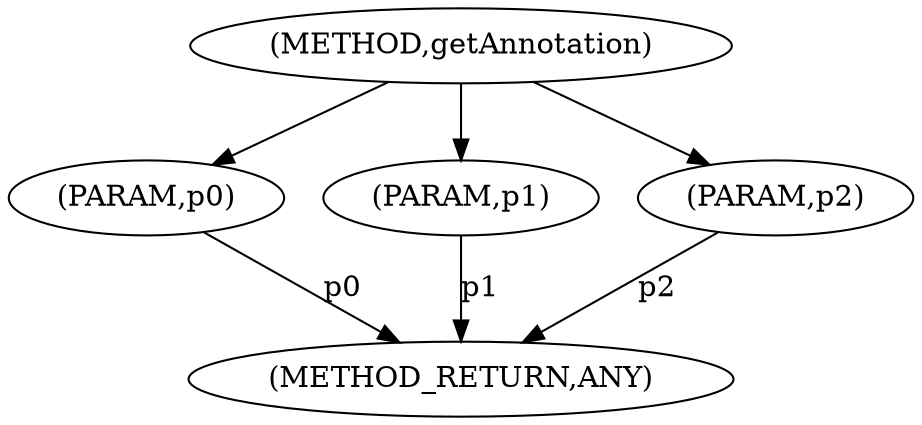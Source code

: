digraph "getAnnotation" {  
"5769" [label = <(METHOD,getAnnotation)> ]
"5774" [label = <(METHOD_RETURN,ANY)> ]
"5770" [label = <(PARAM,p0)> ]
"5771" [label = <(PARAM,p1)> ]
"5772" [label = <(PARAM,p2)> ]
  "5770" -> "5774"  [ label = "p0"] 
  "5771" -> "5774"  [ label = "p1"] 
  "5772" -> "5774"  [ label = "p2"] 
  "5769" -> "5770" 
  "5769" -> "5771" 
  "5769" -> "5772" 
}
